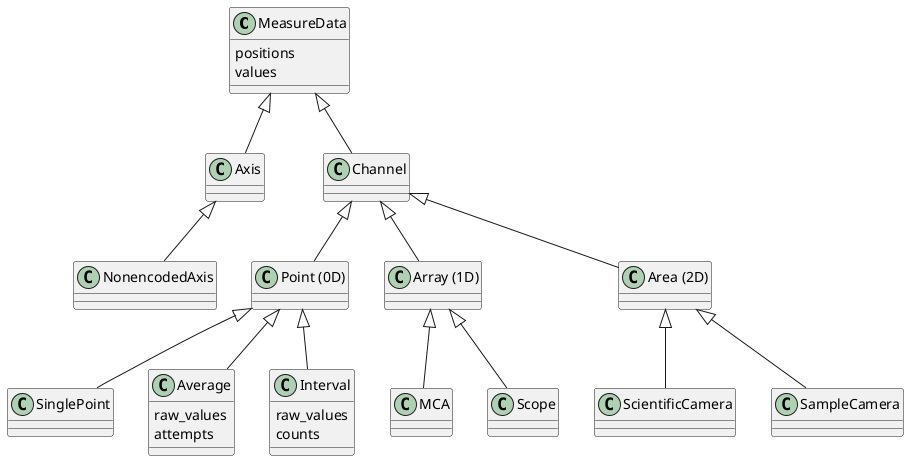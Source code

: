 @startuml
'https://plantuml.com/class-diagram

class MeasureData {
    positions
    values
}

class Axis extends MeasureData {}

class NonencodedAxis extends Axis {}

class Channel extends MeasureData {}

class "Point (0D)" extends Channel {}

class SinglePoint extends "Point (0D)" {}

class Average extends "Point (0D)" {
    raw_values
    attempts
}

class Interval extends "Point (0D)" {
    raw_values
    counts
}

class "Array (1D)" extends Channel {}

class MCA extends "Array (1D)"

class Scope extends "Array (1D)"

class "Area (2D)" extends Channel {}

class ScientificCamera extends "Area (2D)"

class SampleCamera extends "Area (2D)"
@enduml